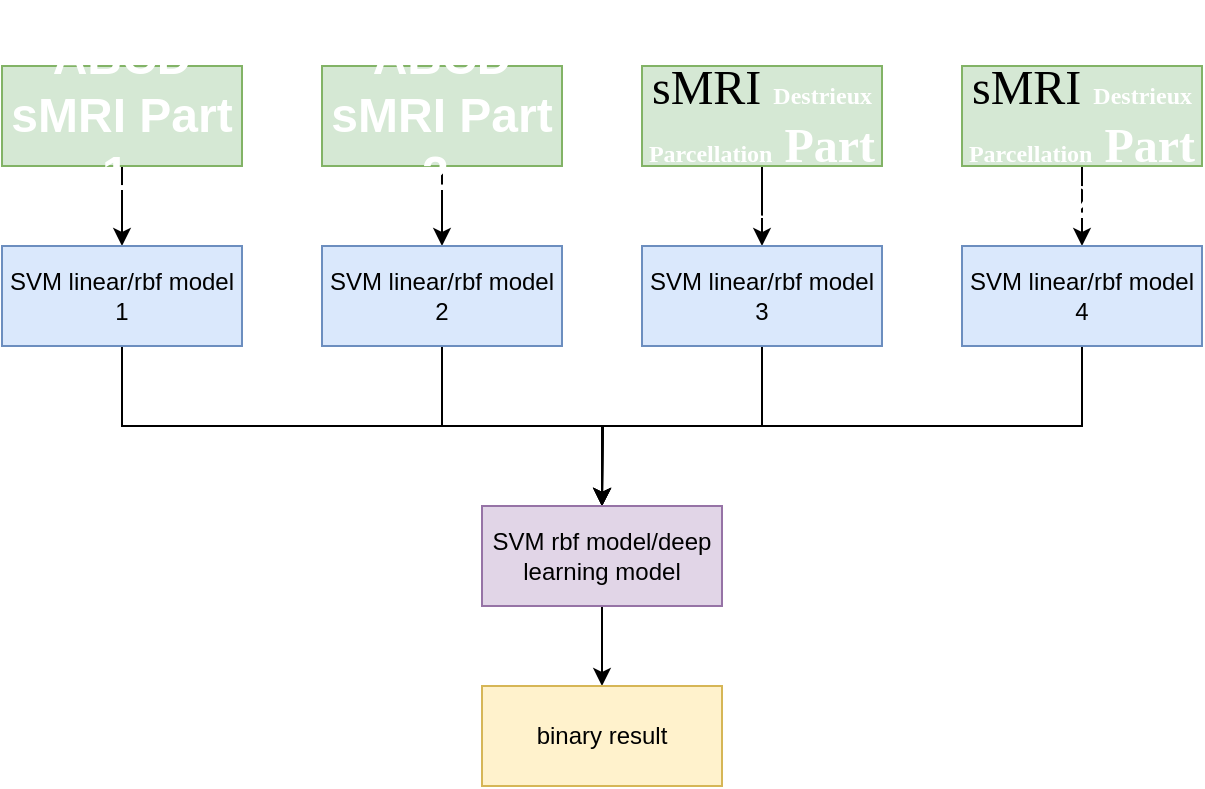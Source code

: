 <mxfile version="20.2.5" type="github">
  <diagram id="2XvPriZUGRIL5lfyOMjZ" name="第 1 页">
    <mxGraphModel dx="1185" dy="635" grid="1" gridSize="10" guides="1" tooltips="1" connect="1" arrows="1" fold="1" page="1" pageScale="1" pageWidth="827" pageHeight="1169" math="0" shadow="0">
      <root>
        <mxCell id="0" />
        <mxCell id="1" parent="0" />
        <mxCell id="pYm-GZHVAz3DZbRKwcto-9" style="edgeStyle=orthogonalEdgeStyle;rounded=0;orthogonalLoop=1;jettySize=auto;html=1;entryX=0.5;entryY=0;entryDx=0;entryDy=0;" edge="1" parent="1" source="pYm-GZHVAz3DZbRKwcto-1" target="pYm-GZHVAz3DZbRKwcto-5">
          <mxGeometry relative="1" as="geometry" />
        </mxCell>
        <mxCell id="pYm-GZHVAz3DZbRKwcto-1" value="&lt;p style=&quot;margin-top: 0pt; margin-bottom: 0pt; margin-left: 0in; direction: ltr; unicode-bidi: embed; word-break: normal;&quot;&gt;&lt;span style=&quot;font-size:18.0pt;&lt;br/&gt;font-family:等线;mso-ascii-font-family:等线;mso-fareast-font-family:等线;mso-bidi-font-family:&lt;br/&gt;+mn-cs;mso-ascii-theme-font:minor-latin;mso-fareast-theme-font:minor-fareast;&lt;br/&gt;mso-bidi-theme-font:minor-bidi;color:white;mso-color-index:14;mso-font-kerning:&lt;br/&gt;12.0pt;language:en-US;font-weight:bold;mso-style-textfill-type:solid;&lt;br/&gt;mso-style-textfill-fill-themecolor:light1;mso-style-textfill-fill-color:white;&lt;br/&gt;mso-style-textfill-fill-alpha:100.0%&quot;&gt;ABCD &lt;/span&gt;&lt;span style=&quot;font-size:18.0pt;&lt;br/&gt;font-family:等线;mso-ascii-font-family:等线;mso-fareast-font-family:等线;mso-bidi-font-family:&lt;br/&gt;+mn-cs;mso-ascii-theme-font:minor-latin;mso-fareast-theme-font:minor-fareast;&lt;br/&gt;mso-bidi-theme-font:minor-bidi;color:white;mso-color-index:14;mso-font-kerning:&lt;br/&gt;12.0pt;language:en-US;font-weight:bold;mso-style-textfill-type:solid;&lt;br/&gt;mso-style-textfill-fill-themecolor:light1;mso-style-textfill-fill-color:white;&lt;br/&gt;mso-style-textfill-fill-alpha:100.0%&quot;&gt;sMRI&lt;/span&gt;&lt;span style=&quot;font-size:18.0pt;&lt;br/&gt;font-family:等线;mso-ascii-font-family:等线;mso-fareast-font-family:等线;mso-bidi-font-family:&lt;br/&gt;+mn-cs;mso-ascii-theme-font:minor-latin;mso-fareast-theme-font:minor-fareast;&lt;br/&gt;mso-bidi-theme-font:minor-bidi;color:white;mso-color-index:14;mso-font-kerning:&lt;br/&gt;12.0pt;language:en-US;font-weight:bold;mso-style-textfill-type:solid;&lt;br/&gt;mso-style-textfill-fill-themecolor:light1;mso-style-textfill-fill-color:white;&lt;br/&gt;mso-style-textfill-fill-alpha:100.0%&quot;&gt; Part 1&amp;nbsp;&lt;/span&gt;&lt;/p&gt;" style="rounded=0;whiteSpace=wrap;html=1;fillColor=#d5e8d4;strokeColor=#82b366;" vertex="1" parent="1">
          <mxGeometry x="120" y="120" width="120" height="50" as="geometry" />
        </mxCell>
        <mxCell id="pYm-GZHVAz3DZbRKwcto-10" style="edgeStyle=orthogonalEdgeStyle;rounded=0;orthogonalLoop=1;jettySize=auto;html=1;entryX=0.5;entryY=0;entryDx=0;entryDy=0;" edge="1" parent="1" source="pYm-GZHVAz3DZbRKwcto-2" target="pYm-GZHVAz3DZbRKwcto-6">
          <mxGeometry relative="1" as="geometry" />
        </mxCell>
        <mxCell id="pYm-GZHVAz3DZbRKwcto-2" value="&lt;p style=&quot;margin-top: 0pt; margin-bottom: 0pt; margin-left: 0in; direction: ltr; unicode-bidi: embed; word-break: normal;&quot;&gt;&lt;span style=&quot;font-size:18.0pt;&lt;br/&gt;font-family:等线;mso-ascii-font-family:等线;mso-fareast-font-family:等线;mso-bidi-font-family:&lt;br/&gt;+mn-cs;mso-ascii-theme-font:minor-latin;mso-fareast-theme-font:minor-fareast;&lt;br/&gt;mso-bidi-theme-font:minor-bidi;color:white;mso-color-index:14;mso-font-kerning:&lt;br/&gt;12.0pt;language:en-US;font-weight:bold;mso-style-textfill-type:solid;&lt;br/&gt;mso-style-textfill-fill-themecolor:light1;mso-style-textfill-fill-color:white;&lt;br/&gt;mso-style-textfill-fill-alpha:100.0%&quot;&gt;ABCD &lt;/span&gt;&lt;span style=&quot;font-size:18.0pt;&lt;br/&gt;font-family:等线;mso-ascii-font-family:等线;mso-fareast-font-family:等线;mso-bidi-font-family:&lt;br/&gt;+mn-cs;mso-ascii-theme-font:minor-latin;mso-fareast-theme-font:minor-fareast;&lt;br/&gt;mso-bidi-theme-font:minor-bidi;color:white;mso-color-index:14;mso-font-kerning:&lt;br/&gt;12.0pt;language:en-US;font-weight:bold;mso-style-textfill-type:solid;&lt;br/&gt;mso-style-textfill-fill-themecolor:light1;mso-style-textfill-fill-color:white;&lt;br/&gt;mso-style-textfill-fill-alpha:100.0%&quot;&gt;sMRI&lt;/span&gt;&lt;span style=&quot;font-size:18.0pt;&lt;br/&gt;font-family:等线;mso-ascii-font-family:等线;mso-fareast-font-family:等线;mso-bidi-font-family:&lt;br/&gt;+mn-cs;mso-ascii-theme-font:minor-latin;mso-fareast-theme-font:minor-fareast;&lt;br/&gt;mso-bidi-theme-font:minor-bidi;color:white;mso-color-index:14;mso-font-kerning:&lt;br/&gt;12.0pt;language:en-US;font-weight:bold;mso-style-textfill-type:solid;&lt;br/&gt;mso-style-textfill-fill-themecolor:light1;mso-style-textfill-fill-color:white;&lt;br/&gt;mso-style-textfill-fill-alpha:100.0%&quot;&gt; Part 2&amp;nbsp;&lt;/span&gt;&lt;/p&gt;" style="rounded=0;whiteSpace=wrap;html=1;fillColor=#d5e8d4;strokeColor=#82b366;" vertex="1" parent="1">
          <mxGeometry x="280" y="120" width="120" height="50" as="geometry" />
        </mxCell>
        <mxCell id="pYm-GZHVAz3DZbRKwcto-11" style="edgeStyle=orthogonalEdgeStyle;rounded=0;orthogonalLoop=1;jettySize=auto;html=1;entryX=0.5;entryY=0;entryDx=0;entryDy=0;" edge="1" parent="1" source="pYm-GZHVAz3DZbRKwcto-3" target="pYm-GZHVAz3DZbRKwcto-7">
          <mxGeometry relative="1" as="geometry" />
        </mxCell>
        <mxCell id="pYm-GZHVAz3DZbRKwcto-3" value="&lt;p style=&quot;margin-top: 0pt; margin-bottom: 0pt; margin-left: 0in; direction: ltr; unicode-bidi: embed; word-break: normal;&quot;&gt;&lt;span style=&quot;font-size:18.0pt;&lt;br/&gt;font-family:等线;mso-ascii-font-family:等线;mso-fareast-font-family:等线;mso-bidi-font-family:&lt;br/&gt;+mn-cs;mso-ascii-theme-font:minor-latin;mso-fareast-theme-font:minor-fareast;&lt;br/&gt;mso-bidi-theme-font:minor-bidi;color:white;mso-color-index:14;mso-font-kerning:&lt;br/&gt;12.0pt;language:fr;font-weight:bold;mso-style-textfill-type:solid;mso-style-textfill-fill-themecolor:&lt;br/&gt;light1;mso-style-textfill-fill-color:white;mso-style-textfill-fill-alpha:100.0%&quot;&gt;ABCD&lt;br/&gt;&lt;/span&gt;&lt;span style=&quot;font-size:18.0pt;font-family:等线;mso-ascii-font-family:等线;&lt;br/&gt;mso-fareast-font-family:等线;mso-bidi-font-family:+mn-cs;mso-ascii-theme-font:&lt;br/&gt;minor-latin;mso-fareast-theme-font:minor-fareast;mso-bidi-theme-font:minor-bidi;&lt;br/&gt;color:white;mso-color-index:14;mso-font-kerning:12.0pt;language:fr;font-weight:&lt;br/&gt;bold;mso-style-textfill-type:solid;mso-style-textfill-fill-themecolor:light1;&lt;br/&gt;mso-style-textfill-fill-color:white;mso-style-textfill-fill-alpha:100.0%&quot;&gt;sMRI&lt;/span&gt;&lt;span style=&quot;font-size:18.0pt;font-family:等线;mso-ascii-font-family:等线;mso-fareast-font-family:&lt;br/&gt;等线;mso-bidi-font-family:+mn-cs;mso-ascii-theme-font:minor-latin;mso-fareast-theme-font:&lt;br/&gt;minor-fareast;mso-bidi-theme-font:minor-bidi;color:white;mso-color-index:14;&lt;br/&gt;mso-font-kerning:12.0pt;language:fr;font-weight:bold;mso-style-textfill-type:&lt;br/&gt;solid;mso-style-textfill-fill-themecolor:light1;mso-style-textfill-fill-color:&lt;br/&gt;white;mso-style-textfill-fill-alpha:100.0%&quot;&gt; &lt;/span&gt;&lt;span style=&quot;font-size:&lt;br/&gt;18.0pt;font-family:等线;mso-ascii-font-family:等线;mso-fareast-font-family:等线;&lt;br/&gt;mso-bidi-font-family:+mn-cs;mso-ascii-theme-font:minor-latin;mso-fareast-theme-font:&lt;br/&gt;minor-fareast;mso-bidi-theme-font:minor-bidi;color:white;mso-color-index:14;&lt;br/&gt;mso-font-kerning:12.0pt;language:fr;font-weight:bold;mso-style-textfill-type:&lt;br/&gt;solid;mso-style-textfill-fill-themecolor:light1;mso-style-textfill-fill-color:&lt;br/&gt;white;mso-style-textfill-fill-alpha:100.0%&quot;&gt;Destrieux&lt;/span&gt;&lt;span style=&quot;font-size:18.0pt;font-family:等线;mso-ascii-font-family:等线;mso-fareast-font-family:&lt;br/&gt;等线;mso-bidi-font-family:+mn-cs;mso-ascii-theme-font:minor-latin;mso-fareast-theme-font:&lt;br/&gt;minor-fareast;mso-bidi-theme-font:minor-bidi;color:white;mso-color-index:14;&lt;br/&gt;mso-font-kerning:12.0pt;language:fr;font-weight:bold;mso-style-textfill-type:&lt;br/&gt;solid;mso-style-textfill-fill-themecolor:light1;mso-style-textfill-fill-color:&lt;br/&gt;white;mso-style-textfill-fill-alpha:100.0%&quot;&gt; &lt;/span&gt;&lt;span style=&quot;font-size:&lt;br/&gt;18.0pt;font-family:等线;mso-ascii-font-family:等线;mso-fareast-font-family:等线;&lt;br/&gt;mso-bidi-font-family:+mn-cs;mso-ascii-theme-font:minor-latin;mso-fareast-theme-font:&lt;br/&gt;minor-fareast;mso-bidi-theme-font:minor-bidi;color:white;mso-color-index:14;&lt;br/&gt;mso-font-kerning:12.0pt;language:fr;font-weight:bold;mso-style-textfill-type:&lt;br/&gt;solid;mso-style-textfill-fill-themecolor:light1;mso-style-textfill-fill-color:&lt;br/&gt;white;mso-style-textfill-fill-alpha:100.0%&quot;&gt;Parcellation&lt;/span&gt;&lt;span style=&quot;font-size:18.0pt;font-family:等线;mso-ascii-font-family:等线;mso-fareast-font-family:&lt;br/&gt;等线;mso-bidi-font-family:+mn-cs;mso-ascii-theme-font:minor-latin;mso-fareast-theme-font:&lt;br/&gt;minor-fareast;mso-bidi-theme-font:minor-bidi;color:white;mso-color-index:14;&lt;br/&gt;mso-font-kerning:12.0pt;language:fr;font-weight:bold;mso-style-textfill-type:&lt;br/&gt;solid;mso-style-textfill-fill-themecolor:light1;mso-style-textfill-fill-color:&lt;br/&gt;white;mso-style-textfill-fill-alpha:100.0%&quot;&gt; Part 1&amp;nbsp;&lt;/span&gt;&lt;/p&gt;" style="rounded=0;whiteSpace=wrap;html=1;fillColor=#d5e8d4;strokeColor=#82b366;" vertex="1" parent="1">
          <mxGeometry x="440" y="120" width="120" height="50" as="geometry" />
        </mxCell>
        <mxCell id="pYm-GZHVAz3DZbRKwcto-12" style="edgeStyle=orthogonalEdgeStyle;rounded=0;orthogonalLoop=1;jettySize=auto;html=1;entryX=0.5;entryY=0;entryDx=0;entryDy=0;" edge="1" parent="1" source="pYm-GZHVAz3DZbRKwcto-4" target="pYm-GZHVAz3DZbRKwcto-8">
          <mxGeometry relative="1" as="geometry" />
        </mxCell>
        <mxCell id="pYm-GZHVAz3DZbRKwcto-4" value="&lt;p style=&quot;margin-top: 0pt; margin-bottom: 0pt; margin-left: 0in; direction: ltr; unicode-bidi: embed; word-break: normal;&quot;&gt;&lt;span style=&quot;font-size:18.0pt;&lt;br/&gt;font-family:等线;mso-ascii-font-family:等线;mso-fareast-font-family:等线;mso-bidi-font-family:&lt;br/&gt;+mn-cs;mso-ascii-theme-font:minor-latin;mso-fareast-theme-font:minor-fareast;&lt;br/&gt;mso-bidi-theme-font:minor-bidi;color:white;mso-color-index:14;mso-font-kerning:&lt;br/&gt;12.0pt;language:fr;font-weight:bold;mso-style-textfill-type:solid;mso-style-textfill-fill-themecolor:&lt;br/&gt;light1;mso-style-textfill-fill-color:white;mso-style-textfill-fill-alpha:100.0%&quot;&gt;ABCD&lt;br/&gt;&lt;/span&gt;&lt;span style=&quot;font-size:18.0pt;font-family:等线;mso-ascii-font-family:等线;&lt;br/&gt;mso-fareast-font-family:等线;mso-bidi-font-family:+mn-cs;mso-ascii-theme-font:&lt;br/&gt;minor-latin;mso-fareast-theme-font:minor-fareast;mso-bidi-theme-font:minor-bidi;&lt;br/&gt;color:white;mso-color-index:14;mso-font-kerning:12.0pt;language:fr;font-weight:&lt;br/&gt;bold;mso-style-textfill-type:solid;mso-style-textfill-fill-themecolor:light1;&lt;br/&gt;mso-style-textfill-fill-color:white;mso-style-textfill-fill-alpha:100.0%&quot;&gt;sMRI&lt;/span&gt;&lt;span style=&quot;font-size:18.0pt;font-family:等线;mso-ascii-font-family:等线;mso-fareast-font-family:&lt;br/&gt;等线;mso-bidi-font-family:+mn-cs;mso-ascii-theme-font:minor-latin;mso-fareast-theme-font:&lt;br/&gt;minor-fareast;mso-bidi-theme-font:minor-bidi;color:white;mso-color-index:14;&lt;br/&gt;mso-font-kerning:12.0pt;language:fr;font-weight:bold;mso-style-textfill-type:&lt;br/&gt;solid;mso-style-textfill-fill-themecolor:light1;mso-style-textfill-fill-color:&lt;br/&gt;white;mso-style-textfill-fill-alpha:100.0%&quot;&gt; &lt;/span&gt;&lt;span style=&quot;font-size:&lt;br/&gt;18.0pt;font-family:等线;mso-ascii-font-family:等线;mso-fareast-font-family:等线;&lt;br/&gt;mso-bidi-font-family:+mn-cs;mso-ascii-theme-font:minor-latin;mso-fareast-theme-font:&lt;br/&gt;minor-fareast;mso-bidi-theme-font:minor-bidi;color:white;mso-color-index:14;&lt;br/&gt;mso-font-kerning:12.0pt;language:fr;font-weight:bold;mso-style-textfill-type:&lt;br/&gt;solid;mso-style-textfill-fill-themecolor:light1;mso-style-textfill-fill-color:&lt;br/&gt;white;mso-style-textfill-fill-alpha:100.0%&quot;&gt;Destrieux&lt;/span&gt;&lt;span style=&quot;font-size:18.0pt;font-family:等线;mso-ascii-font-family:等线;mso-fareast-font-family:&lt;br/&gt;等线;mso-bidi-font-family:+mn-cs;mso-ascii-theme-font:minor-latin;mso-fareast-theme-font:&lt;br/&gt;minor-fareast;mso-bidi-theme-font:minor-bidi;color:white;mso-color-index:14;&lt;br/&gt;mso-font-kerning:12.0pt;language:fr;font-weight:bold;mso-style-textfill-type:&lt;br/&gt;solid;mso-style-textfill-fill-themecolor:light1;mso-style-textfill-fill-color:&lt;br/&gt;white;mso-style-textfill-fill-alpha:100.0%&quot;&gt; &lt;/span&gt;&lt;span style=&quot;font-size:&lt;br/&gt;18.0pt;font-family:等线;mso-ascii-font-family:等线;mso-fareast-font-family:等线;&lt;br/&gt;mso-bidi-font-family:+mn-cs;mso-ascii-theme-font:minor-latin;mso-fareast-theme-font:&lt;br/&gt;minor-fareast;mso-bidi-theme-font:minor-bidi;color:white;mso-color-index:14;&lt;br/&gt;mso-font-kerning:12.0pt;language:fr;font-weight:bold;mso-style-textfill-type:&lt;br/&gt;solid;mso-style-textfill-fill-themecolor:light1;mso-style-textfill-fill-color:&lt;br/&gt;white;mso-style-textfill-fill-alpha:100.0%&quot;&gt;Parcellation&lt;/span&gt;&lt;span style=&quot;font-size:18.0pt;font-family:等线;mso-ascii-font-family:等线;mso-fareast-font-family:&lt;br/&gt;等线;mso-bidi-font-family:+mn-cs;mso-ascii-theme-font:minor-latin;mso-fareast-theme-font:&lt;br/&gt;minor-fareast;mso-bidi-theme-font:minor-bidi;color:white;mso-color-index:14;&lt;br/&gt;mso-font-kerning:12.0pt;language:fr;font-weight:bold;mso-style-textfill-type:&lt;br/&gt;solid;mso-style-textfill-fill-themecolor:light1;mso-style-textfill-fill-color:&lt;br/&gt;white;mso-style-textfill-fill-alpha:100.0%&quot;&gt; Part &lt;/span&gt;&lt;span style=&quot;font-size:18.0pt;font-family:等线;mso-ascii-font-family:等线;mso-fareast-font-family:&lt;br/&gt;等线;mso-bidi-font-family:+mn-cs;mso-ascii-theme-font:minor-latin;mso-fareast-theme-font:&lt;br/&gt;minor-fareast;mso-bidi-theme-font:minor-bidi;color:white;mso-color-index:14;&lt;br/&gt;mso-font-kerning:12.0pt;language:en-US;font-weight:bold;mso-style-textfill-type:&lt;br/&gt;solid;mso-style-textfill-fill-themecolor:light1;mso-style-textfill-fill-color:&lt;br/&gt;white;mso-style-textfill-fill-alpha:100.0%&quot;&gt;2&lt;/span&gt;&lt;span style=&quot;font-size:&lt;br/&gt;18.0pt;font-family:等线;mso-ascii-font-family:等线;mso-fareast-font-family:等线;&lt;br/&gt;mso-bidi-font-family:+mn-cs;mso-ascii-theme-font:minor-latin;mso-fareast-theme-font:&lt;br/&gt;minor-fareast;mso-bidi-theme-font:minor-bidi;color:white;mso-color-index:14;&lt;br/&gt;mso-font-kerning:12.0pt;language:fr;font-weight:bold;mso-style-textfill-type:&lt;br/&gt;solid;mso-style-textfill-fill-themecolor:light1;mso-style-textfill-fill-color:&lt;br/&gt;white;mso-style-textfill-fill-alpha:100.0%&quot;&gt; &lt;/span&gt;&lt;/p&gt;" style="rounded=0;whiteSpace=wrap;html=1;fillColor=#d5e8d4;strokeColor=#82b366;" vertex="1" parent="1">
          <mxGeometry x="600" y="120" width="120" height="50" as="geometry" />
        </mxCell>
        <mxCell id="pYm-GZHVAz3DZbRKwcto-20" style="edgeStyle=orthogonalEdgeStyle;rounded=0;orthogonalLoop=1;jettySize=auto;html=1;entryX=0.5;entryY=0;entryDx=0;entryDy=0;exitX=0.5;exitY=1;exitDx=0;exitDy=0;" edge="1" parent="1" source="pYm-GZHVAz3DZbRKwcto-5" target="pYm-GZHVAz3DZbRKwcto-13">
          <mxGeometry relative="1" as="geometry" />
        </mxCell>
        <mxCell id="pYm-GZHVAz3DZbRKwcto-5" value="&lt;p style=&quot;margin-top: 0pt; margin-bottom: 0pt; margin-left: 0in; direction: ltr; unicode-bidi: embed; word-break: normal;&quot;&gt;&lt;span&gt;SVM linear/&lt;/span&gt;&lt;span&gt;rbf&lt;/span&gt;&lt;span&gt; model 1&lt;/span&gt;&lt;/p&gt;" style="rounded=0;whiteSpace=wrap;html=1;fillColor=#dae8fc;strokeColor=#6c8ebf;" vertex="1" parent="1">
          <mxGeometry x="120" y="210" width="120" height="50" as="geometry" />
        </mxCell>
        <mxCell id="pYm-GZHVAz3DZbRKwcto-21" style="edgeStyle=orthogonalEdgeStyle;rounded=0;orthogonalLoop=1;jettySize=auto;html=1;entryX=0.5;entryY=0;entryDx=0;entryDy=0;" edge="1" parent="1" source="pYm-GZHVAz3DZbRKwcto-6" target="pYm-GZHVAz3DZbRKwcto-13">
          <mxGeometry relative="1" as="geometry" />
        </mxCell>
        <mxCell id="pYm-GZHVAz3DZbRKwcto-6" value="&lt;p style=&quot;margin-top: 0pt; margin-bottom: 0pt; margin-left: 0in; direction: ltr; unicode-bidi: embed; word-break: normal;&quot;&gt;&lt;span&gt;SVM linear/&lt;/span&gt;&lt;span&gt;rbf&lt;/span&gt;&lt;span&gt; model 2&lt;/span&gt;&lt;/p&gt;" style="rounded=0;whiteSpace=wrap;html=1;fillColor=#dae8fc;strokeColor=#6c8ebf;" vertex="1" parent="1">
          <mxGeometry x="280" y="210" width="120" height="50" as="geometry" />
        </mxCell>
        <mxCell id="pYm-GZHVAz3DZbRKwcto-22" style="edgeStyle=orthogonalEdgeStyle;rounded=0;orthogonalLoop=1;jettySize=auto;html=1;exitX=0.5;exitY=1;exitDx=0;exitDy=0;" edge="1" parent="1" source="pYm-GZHVAz3DZbRKwcto-7">
          <mxGeometry relative="1" as="geometry">
            <mxPoint x="420" y="340" as="targetPoint" />
          </mxGeometry>
        </mxCell>
        <mxCell id="pYm-GZHVAz3DZbRKwcto-7" value="&lt;p style=&quot;margin-top: 0pt; margin-bottom: 0pt; margin-left: 0in; direction: ltr; unicode-bidi: embed; word-break: normal;&quot;&gt;&lt;span&gt;SVM linear/&lt;/span&gt;&lt;span&gt;rbf&lt;/span&gt;&lt;span&gt; model 3&lt;/span&gt;&lt;/p&gt;" style="rounded=0;whiteSpace=wrap;html=1;fillColor=#dae8fc;strokeColor=#6c8ebf;" vertex="1" parent="1">
          <mxGeometry x="440" y="210" width="120" height="50" as="geometry" />
        </mxCell>
        <mxCell id="pYm-GZHVAz3DZbRKwcto-23" style="edgeStyle=orthogonalEdgeStyle;rounded=0;orthogonalLoop=1;jettySize=auto;html=1;exitX=0.5;exitY=1;exitDx=0;exitDy=0;" edge="1" parent="1" source="pYm-GZHVAz3DZbRKwcto-8">
          <mxGeometry relative="1" as="geometry">
            <mxPoint x="420" y="340" as="targetPoint" />
          </mxGeometry>
        </mxCell>
        <mxCell id="pYm-GZHVAz3DZbRKwcto-8" value="&lt;p style=&quot;margin-top: 0pt; margin-bottom: 0pt; margin-left: 0in; direction: ltr; unicode-bidi: embed; word-break: normal;&quot;&gt;&lt;span&gt;SVM linear/&lt;/span&gt;&lt;span&gt;rbf&lt;/span&gt;&lt;span&gt; model 4&lt;/span&gt;&lt;/p&gt;" style="rounded=0;whiteSpace=wrap;html=1;fillColor=#dae8fc;strokeColor=#6c8ebf;" vertex="1" parent="1">
          <mxGeometry x="600" y="210" width="120" height="50" as="geometry" />
        </mxCell>
        <mxCell id="pYm-GZHVAz3DZbRKwcto-25" style="edgeStyle=orthogonalEdgeStyle;rounded=0;orthogonalLoop=1;jettySize=auto;html=1;entryX=0.5;entryY=0;entryDx=0;entryDy=0;" edge="1" parent="1" source="pYm-GZHVAz3DZbRKwcto-13" target="pYm-GZHVAz3DZbRKwcto-24">
          <mxGeometry relative="1" as="geometry" />
        </mxCell>
        <mxCell id="pYm-GZHVAz3DZbRKwcto-13" value="&lt;p style=&quot;margin-top: 0pt; margin-bottom: 0pt; margin-left: 0in; direction: ltr; unicode-bidi: embed; word-break: normal;&quot;&gt;&lt;span&gt;SVM &lt;/span&gt;&lt;span&gt;rbf&lt;/span&gt;&lt;span&gt; model/deep learning model&lt;/span&gt;&lt;/p&gt;" style="rounded=0;whiteSpace=wrap;html=1;fillColor=#e1d5e7;strokeColor=#9673a6;" vertex="1" parent="1">
          <mxGeometry x="360" y="340" width="120" height="50" as="geometry" />
        </mxCell>
        <mxCell id="pYm-GZHVAz3DZbRKwcto-24" value="&lt;p style=&quot;margin-top: 0pt; margin-bottom: 0pt; margin-left: 0in; direction: ltr; unicode-bidi: embed; word-break: normal;&quot;&gt;binary result&lt;/p&gt;" style="rounded=0;whiteSpace=wrap;html=1;fillColor=#fff2cc;strokeColor=#d6b656;" vertex="1" parent="1">
          <mxGeometry x="360" y="430" width="120" height="50" as="geometry" />
        </mxCell>
      </root>
    </mxGraphModel>
  </diagram>
</mxfile>
